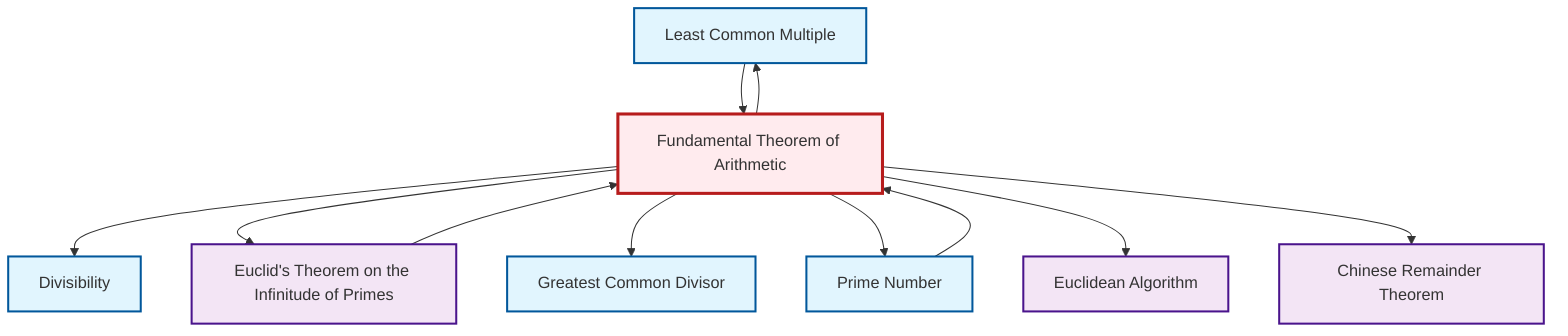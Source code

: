 graph TD
    classDef definition fill:#e1f5fe,stroke:#01579b,stroke-width:2px
    classDef theorem fill:#f3e5f5,stroke:#4a148c,stroke-width:2px
    classDef axiom fill:#fff3e0,stroke:#e65100,stroke-width:2px
    classDef example fill:#e8f5e9,stroke:#1b5e20,stroke-width:2px
    classDef current fill:#ffebee,stroke:#b71c1c,stroke-width:3px
    def-gcd["Greatest Common Divisor"]:::definition
    thm-chinese-remainder["Chinese Remainder Theorem"]:::theorem
    def-divisibility["Divisibility"]:::definition
    def-lcm["Least Common Multiple"]:::definition
    thm-euclid-infinitude-primes["Euclid's Theorem on the Infinitude of Primes"]:::theorem
    thm-fundamental-arithmetic["Fundamental Theorem of Arithmetic"]:::theorem
    thm-euclidean-algorithm["Euclidean Algorithm"]:::theorem
    def-prime["Prime Number"]:::definition
    thm-fundamental-arithmetic --> def-divisibility
    thm-fundamental-arithmetic --> def-lcm
    def-prime --> thm-fundamental-arithmetic
    thm-fundamental-arithmetic --> thm-euclid-infinitude-primes
    def-lcm --> thm-fundamental-arithmetic
    thm-fundamental-arithmetic --> def-gcd
    thm-fundamental-arithmetic --> def-prime
    thm-fundamental-arithmetic --> thm-euclidean-algorithm
    thm-fundamental-arithmetic --> thm-chinese-remainder
    thm-euclid-infinitude-primes --> thm-fundamental-arithmetic
    class thm-fundamental-arithmetic current